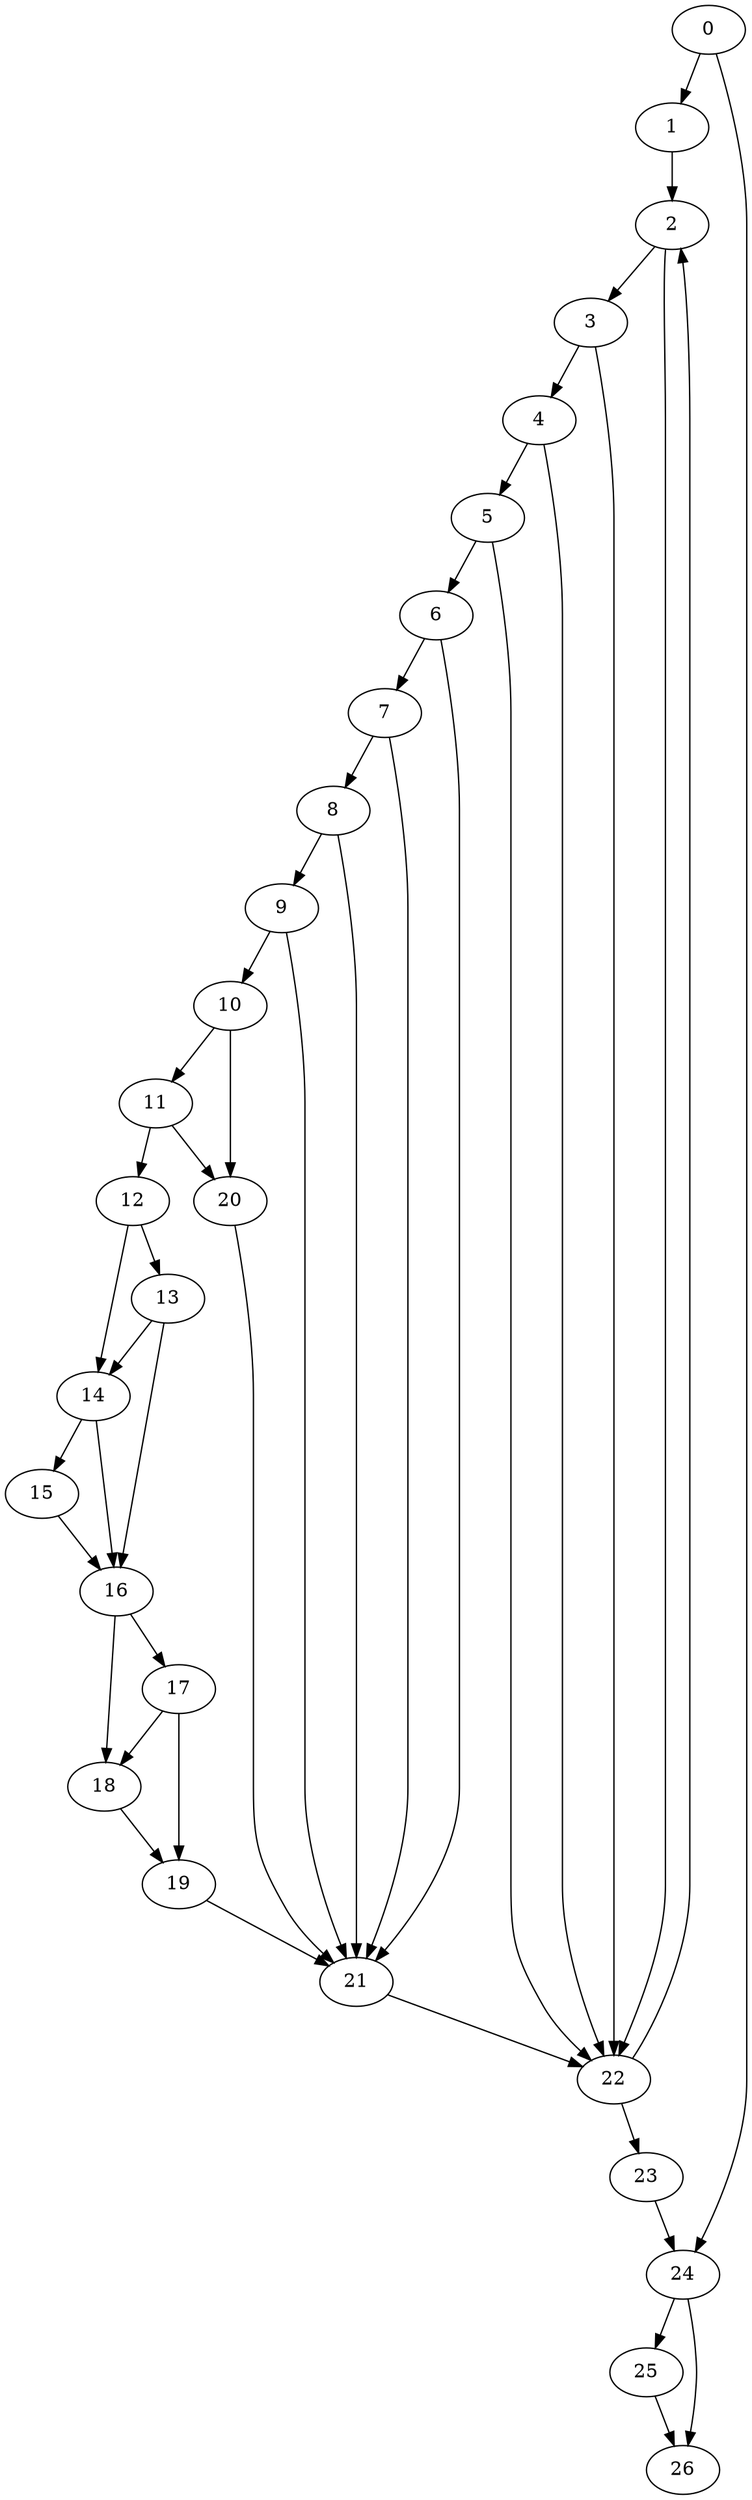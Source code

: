 digraph {
	0
	1
	2
	3
	4
	5
	6
	7
	8
	9
	10
	11
	12
	13
	14
	15
	16
	17
	18
	19
	20
	21
	22
	23
	24
	25
	26
	16 -> 17
	24 -> 25
	24 -> 26
	25 -> 26
	6 -> 7
	4 -> 5
	12 -> 13
	9 -> 10
	11 -> 12
	17 -> 19
	18 -> 19
	0 -> 1
	14 -> 15
	13 -> 16
	14 -> 16
	15 -> 16
	8 -> 21
	9 -> 21
	19 -> 21
	20 -> 21
	6 -> 21
	7 -> 21
	5 -> 22
	21 -> 22
	2 -> 22
	3 -> 22
	4 -> 22
	5 -> 6
	7 -> 8
	16 -> 18
	17 -> 18
	10 -> 20
	11 -> 20
	3 -> 4
	8 -> 9
	12 -> 14
	13 -> 14
	22 -> 23
	0 -> 24
	23 -> 24
	2 -> 3
	22 -> 2
	1 -> 2
	10 -> 11
}
